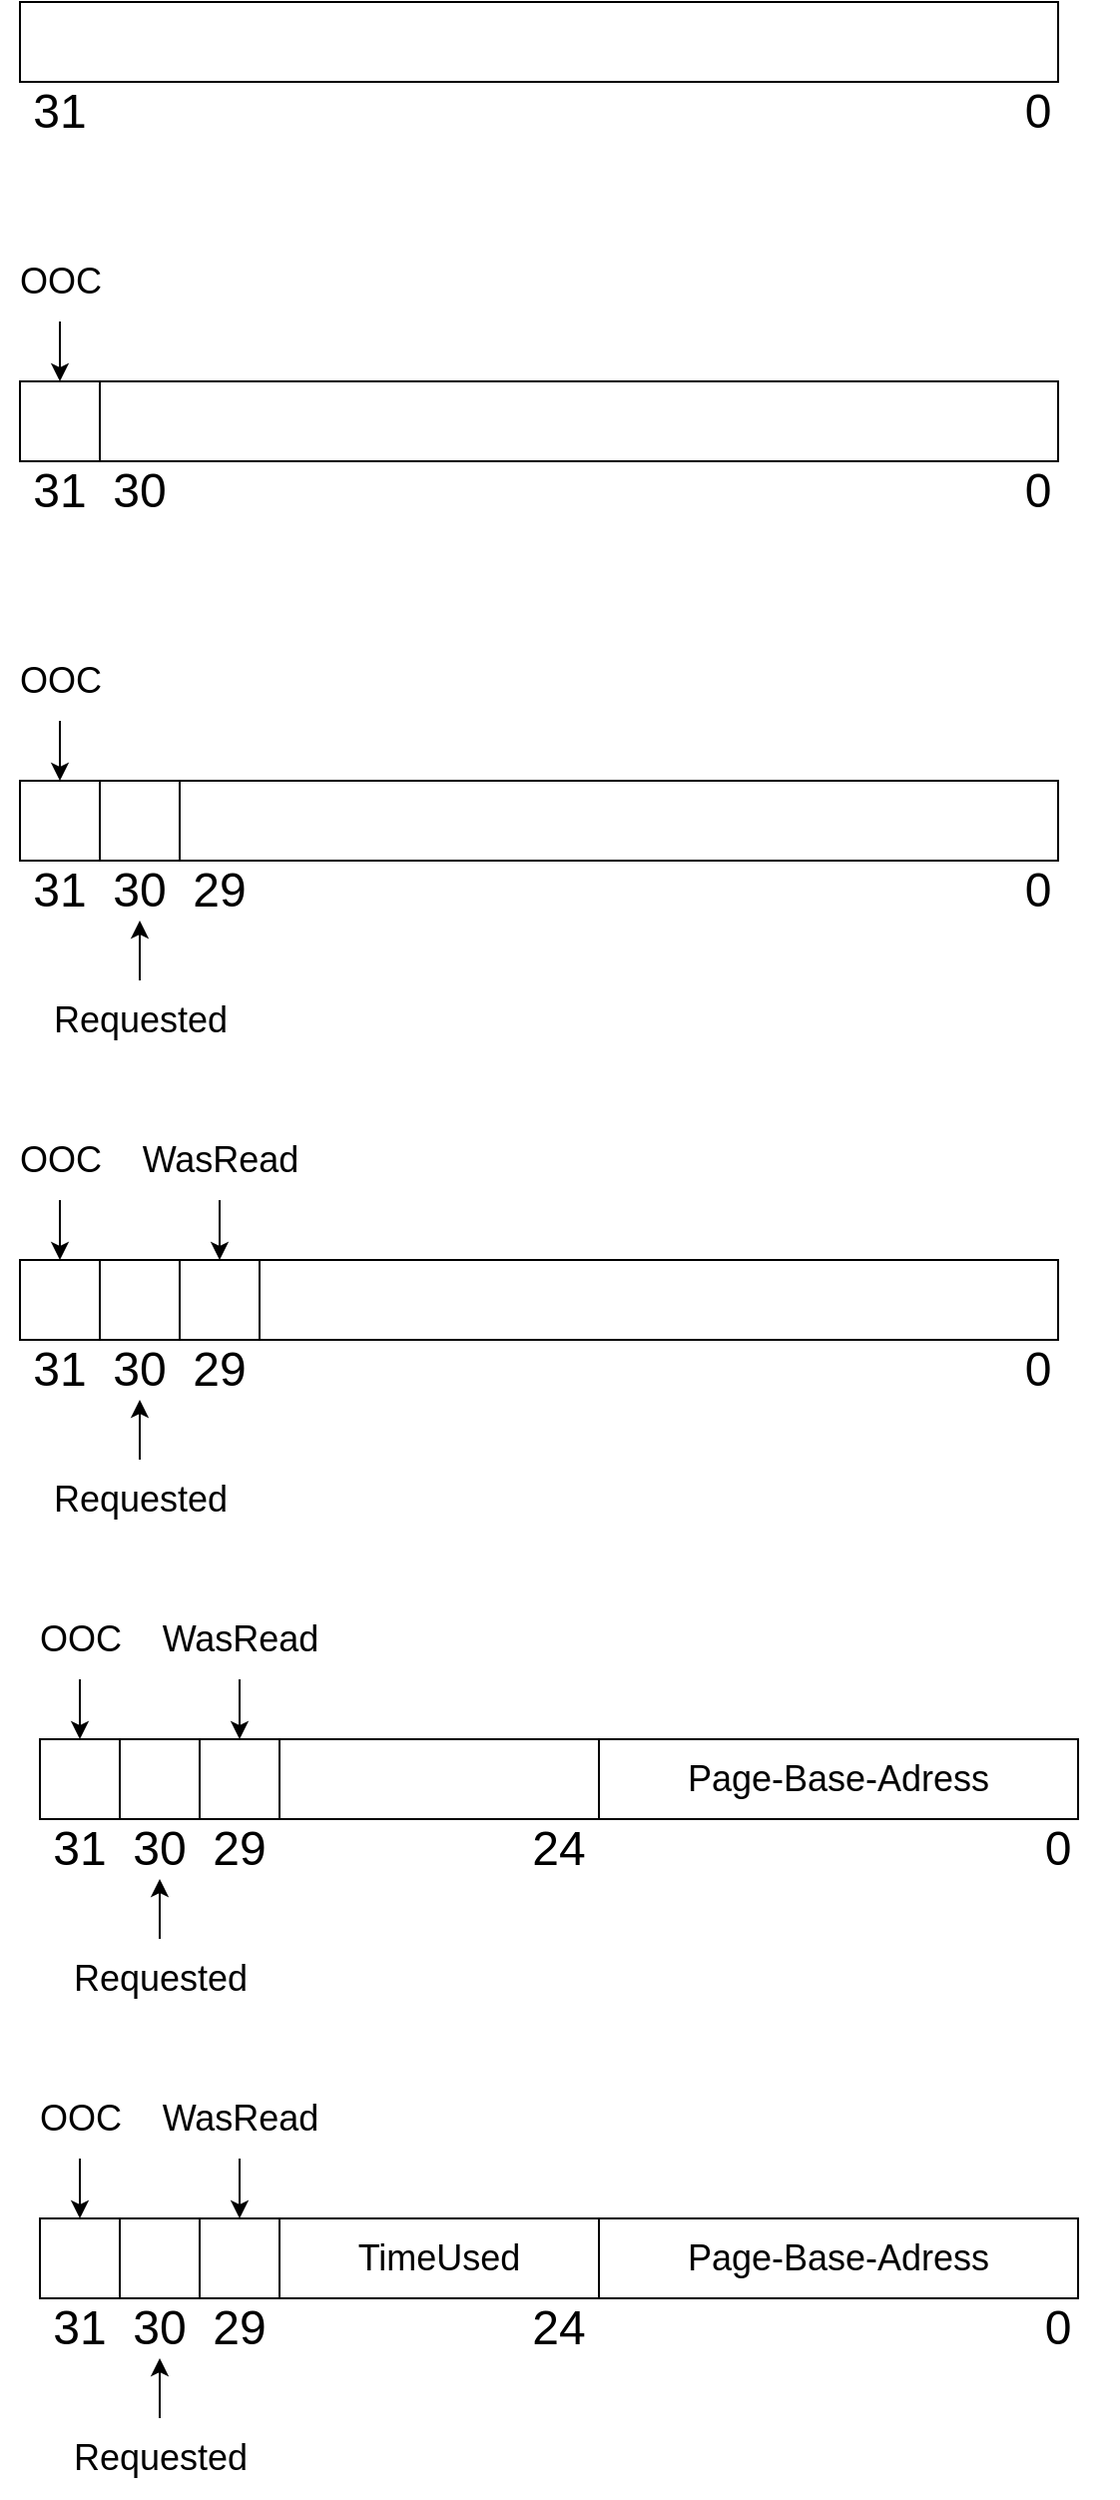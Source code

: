 <mxfile version="26.0.7">
  <diagram name="Page-1" id="szbxBx5beRuzrxlYbV0m">
    <mxGraphModel dx="371" dy="598" grid="1" gridSize="10" guides="1" tooltips="1" connect="1" arrows="1" fold="1" page="1" pageScale="1" pageWidth="850" pageHeight="1100" math="0" shadow="0">
      <root>
        <mxCell id="0" />
        <mxCell id="1" parent="0" />
        <mxCell id="-w7tROycFm1QyogT2TyT-1" value="" style="rounded=0;whiteSpace=wrap;html=1;" vertex="1" parent="1">
          <mxGeometry x="200" y="350" width="480" height="40" as="geometry" />
        </mxCell>
        <mxCell id="-w7tROycFm1QyogT2TyT-4" value="" style="rounded=0;whiteSpace=wrap;html=1;" vertex="1" parent="1">
          <mxGeometry x="160" y="350" width="40" height="40" as="geometry" />
        </mxCell>
        <mxCell id="-w7tROycFm1QyogT2TyT-6" value="&lt;font style=&quot;font-size: 24px;&quot;&gt;0&lt;/font&gt;" style="text;html=1;align=center;verticalAlign=middle;whiteSpace=wrap;rounded=0;" vertex="1" parent="1">
          <mxGeometry x="640" y="390" width="60" height="30" as="geometry" />
        </mxCell>
        <mxCell id="-w7tROycFm1QyogT2TyT-9" value="&lt;font style=&quot;font-size: 24px;&quot;&gt;30&lt;/font&gt;" style="text;html=1;align=center;verticalAlign=middle;whiteSpace=wrap;rounded=0;" vertex="1" parent="1">
          <mxGeometry x="190" y="390" width="60" height="30" as="geometry" />
        </mxCell>
        <mxCell id="-w7tROycFm1QyogT2TyT-10" value="&lt;div&gt;&lt;font style=&quot;font-size: 24px;&quot;&gt;31&lt;/font&gt;&lt;/div&gt;" style="text;html=1;align=center;verticalAlign=middle;whiteSpace=wrap;rounded=0;" vertex="1" parent="1">
          <mxGeometry x="150" y="390" width="60" height="30" as="geometry" />
        </mxCell>
        <mxCell id="-w7tROycFm1QyogT2TyT-11" value="" style="rounded=0;whiteSpace=wrap;html=1;" vertex="1" parent="1">
          <mxGeometry x="160" y="160" width="520" height="40" as="geometry" />
        </mxCell>
        <mxCell id="-w7tROycFm1QyogT2TyT-12" value="&lt;font style=&quot;font-size: 24px;&quot;&gt;0&lt;/font&gt;" style="text;html=1;align=center;verticalAlign=middle;whiteSpace=wrap;rounded=0;" vertex="1" parent="1">
          <mxGeometry x="640" y="200" width="60" height="30" as="geometry" />
        </mxCell>
        <mxCell id="-w7tROycFm1QyogT2TyT-13" value="&lt;div&gt;&lt;font style=&quot;font-size: 24px;&quot;&gt;31&lt;/font&gt;&lt;/div&gt;" style="text;html=1;align=center;verticalAlign=middle;whiteSpace=wrap;rounded=0;" vertex="1" parent="1">
          <mxGeometry x="150" y="200" width="60" height="30" as="geometry" />
        </mxCell>
        <mxCell id="-w7tROycFm1QyogT2TyT-20" value="" style="edgeStyle=orthogonalEdgeStyle;rounded=0;orthogonalLoop=1;jettySize=auto;html=1;entryX=0.5;entryY=0;entryDx=0;entryDy=0;" edge="1" parent="1" source="-w7tROycFm1QyogT2TyT-18" target="-w7tROycFm1QyogT2TyT-4">
          <mxGeometry relative="1" as="geometry">
            <mxPoint x="160" y="330" as="targetPoint" />
          </mxGeometry>
        </mxCell>
        <mxCell id="-w7tROycFm1QyogT2TyT-18" value="&lt;font style=&quot;font-size: 18px;&quot;&gt;OOC&lt;/font&gt;" style="text;html=1;align=center;verticalAlign=middle;resizable=0;points=[];autosize=1;strokeColor=none;fillColor=none;" vertex="1" parent="1">
          <mxGeometry x="150" y="280" width="60" height="40" as="geometry" />
        </mxCell>
        <mxCell id="-w7tROycFm1QyogT2TyT-23" value="" style="rounded=0;whiteSpace=wrap;html=1;" vertex="1" parent="1">
          <mxGeometry x="240" y="550" width="440" height="40" as="geometry" />
        </mxCell>
        <mxCell id="-w7tROycFm1QyogT2TyT-26" value="" style="rounded=0;whiteSpace=wrap;html=1;" vertex="1" parent="1">
          <mxGeometry x="160" y="550" width="40" height="40" as="geometry" />
        </mxCell>
        <mxCell id="-w7tROycFm1QyogT2TyT-27" value="" style="rounded=0;whiteSpace=wrap;html=1;" vertex="1" parent="1">
          <mxGeometry x="200" y="550" width="40" height="40" as="geometry" />
        </mxCell>
        <mxCell id="-w7tROycFm1QyogT2TyT-28" value="&lt;font style=&quot;font-size: 24px;&quot;&gt;0&lt;/font&gt;" style="text;html=1;align=center;verticalAlign=middle;whiteSpace=wrap;rounded=0;" vertex="1" parent="1">
          <mxGeometry x="640" y="590" width="60" height="30" as="geometry" />
        </mxCell>
        <mxCell id="-w7tROycFm1QyogT2TyT-30" value="&lt;font style=&quot;font-size: 24px;&quot;&gt;29&lt;/font&gt;" style="text;html=1;align=center;verticalAlign=middle;whiteSpace=wrap;rounded=0;" vertex="1" parent="1">
          <mxGeometry x="230" y="590" width="60" height="30" as="geometry" />
        </mxCell>
        <mxCell id="-w7tROycFm1QyogT2TyT-31" value="&lt;font style=&quot;font-size: 24px;&quot;&gt;30&lt;/font&gt;" style="text;html=1;align=center;verticalAlign=middle;whiteSpace=wrap;rounded=0;" vertex="1" parent="1">
          <mxGeometry x="190" y="590" width="60" height="30" as="geometry" />
        </mxCell>
        <mxCell id="-w7tROycFm1QyogT2TyT-32" value="&lt;div&gt;&lt;font style=&quot;font-size: 24px;&quot;&gt;31&lt;/font&gt;&lt;/div&gt;" style="text;html=1;align=center;verticalAlign=middle;whiteSpace=wrap;rounded=0;" vertex="1" parent="1">
          <mxGeometry x="150" y="590" width="60" height="30" as="geometry" />
        </mxCell>
        <mxCell id="-w7tROycFm1QyogT2TyT-35" value="" style="edgeStyle=orthogonalEdgeStyle;rounded=0;orthogonalLoop=1;jettySize=auto;html=1;entryX=0.5;entryY=1;entryDx=0;entryDy=0;" edge="1" parent="1" source="-w7tROycFm1QyogT2TyT-36" target="-w7tROycFm1QyogT2TyT-31">
          <mxGeometry relative="1" as="geometry" />
        </mxCell>
        <mxCell id="-w7tROycFm1QyogT2TyT-36" value="&lt;font style=&quot;font-size: 18px;&quot;&gt;Requested&lt;/font&gt;" style="text;html=1;align=center;verticalAlign=middle;resizable=0;points=[];autosize=1;strokeColor=none;fillColor=none;" vertex="1" parent="1">
          <mxGeometry x="160" y="650" width="120" height="40" as="geometry" />
        </mxCell>
        <mxCell id="-w7tROycFm1QyogT2TyT-37" value="" style="edgeStyle=orthogonalEdgeStyle;rounded=0;orthogonalLoop=1;jettySize=auto;html=1;entryX=0.5;entryY=0;entryDx=0;entryDy=0;" edge="1" parent="1" source="-w7tROycFm1QyogT2TyT-38" target="-w7tROycFm1QyogT2TyT-26">
          <mxGeometry relative="1" as="geometry">
            <mxPoint x="160" y="530" as="targetPoint" />
          </mxGeometry>
        </mxCell>
        <mxCell id="-w7tROycFm1QyogT2TyT-38" value="&lt;font style=&quot;font-size: 18px;&quot;&gt;OOC&lt;/font&gt;" style="text;html=1;align=center;verticalAlign=middle;resizable=0;points=[];autosize=1;strokeColor=none;fillColor=none;" vertex="1" parent="1">
          <mxGeometry x="150" y="480" width="60" height="40" as="geometry" />
        </mxCell>
        <mxCell id="-w7tROycFm1QyogT2TyT-39" value="" style="rounded=0;whiteSpace=wrap;html=1;" vertex="1" parent="1">
          <mxGeometry x="280" y="790" width="400" height="40" as="geometry" />
        </mxCell>
        <mxCell id="-w7tROycFm1QyogT2TyT-41" value="" style="rounded=0;whiteSpace=wrap;html=1;" vertex="1" parent="1">
          <mxGeometry x="240" y="790" width="40" height="40" as="geometry" />
        </mxCell>
        <mxCell id="-w7tROycFm1QyogT2TyT-42" value="" style="rounded=0;whiteSpace=wrap;html=1;" vertex="1" parent="1">
          <mxGeometry x="160" y="790" width="40" height="40" as="geometry" />
        </mxCell>
        <mxCell id="-w7tROycFm1QyogT2TyT-43" value="" style="rounded=0;whiteSpace=wrap;html=1;" vertex="1" parent="1">
          <mxGeometry x="200" y="790" width="40" height="40" as="geometry" />
        </mxCell>
        <mxCell id="-w7tROycFm1QyogT2TyT-44" value="&lt;font style=&quot;font-size: 24px;&quot;&gt;0&lt;/font&gt;" style="text;html=1;align=center;verticalAlign=middle;whiteSpace=wrap;rounded=0;" vertex="1" parent="1">
          <mxGeometry x="640" y="830" width="60" height="30" as="geometry" />
        </mxCell>
        <mxCell id="-w7tROycFm1QyogT2TyT-46" value="&lt;font style=&quot;font-size: 24px;&quot;&gt;29&lt;/font&gt;" style="text;html=1;align=center;verticalAlign=middle;whiteSpace=wrap;rounded=0;" vertex="1" parent="1">
          <mxGeometry x="230" y="830" width="60" height="30" as="geometry" />
        </mxCell>
        <mxCell id="-w7tROycFm1QyogT2TyT-47" value="&lt;font style=&quot;font-size: 24px;&quot;&gt;30&lt;/font&gt;" style="text;html=1;align=center;verticalAlign=middle;whiteSpace=wrap;rounded=0;" vertex="1" parent="1">
          <mxGeometry x="190" y="830" width="60" height="30" as="geometry" />
        </mxCell>
        <mxCell id="-w7tROycFm1QyogT2TyT-48" value="&lt;div&gt;&lt;font style=&quot;font-size: 24px;&quot;&gt;31&lt;/font&gt;&lt;/div&gt;" style="text;html=1;align=center;verticalAlign=middle;whiteSpace=wrap;rounded=0;" vertex="1" parent="1">
          <mxGeometry x="150" y="830" width="60" height="30" as="geometry" />
        </mxCell>
        <mxCell id="-w7tROycFm1QyogT2TyT-49" value="" style="edgeStyle=orthogonalEdgeStyle;rounded=0;orthogonalLoop=1;jettySize=auto;html=1;entryX=0.5;entryY=0;entryDx=0;entryDy=0;" edge="1" parent="1" source="-w7tROycFm1QyogT2TyT-50" target="-w7tROycFm1QyogT2TyT-41">
          <mxGeometry relative="1" as="geometry">
            <mxPoint x="320" y="770" as="targetPoint" />
          </mxGeometry>
        </mxCell>
        <mxCell id="-w7tROycFm1QyogT2TyT-50" value="&lt;font style=&quot;font-size: 18px;&quot;&gt;WasRead&lt;/font&gt;" style="text;html=1;align=center;verticalAlign=middle;resizable=0;points=[];autosize=1;strokeColor=none;fillColor=none;" vertex="1" parent="1">
          <mxGeometry x="210" y="720" width="100" height="40" as="geometry" />
        </mxCell>
        <mxCell id="-w7tROycFm1QyogT2TyT-51" value="" style="edgeStyle=orthogonalEdgeStyle;rounded=0;orthogonalLoop=1;jettySize=auto;html=1;entryX=0.5;entryY=1;entryDx=0;entryDy=0;" edge="1" parent="1" source="-w7tROycFm1QyogT2TyT-52" target="-w7tROycFm1QyogT2TyT-47">
          <mxGeometry relative="1" as="geometry" />
        </mxCell>
        <mxCell id="-w7tROycFm1QyogT2TyT-52" value="&lt;font style=&quot;font-size: 18px;&quot;&gt;Requested&lt;/font&gt;" style="text;html=1;align=center;verticalAlign=middle;resizable=0;points=[];autosize=1;strokeColor=none;fillColor=none;" vertex="1" parent="1">
          <mxGeometry x="160" y="890" width="120" height="40" as="geometry" />
        </mxCell>
        <mxCell id="-w7tROycFm1QyogT2TyT-53" value="" style="edgeStyle=orthogonalEdgeStyle;rounded=0;orthogonalLoop=1;jettySize=auto;html=1;entryX=0.5;entryY=0;entryDx=0;entryDy=0;" edge="1" parent="1" source="-w7tROycFm1QyogT2TyT-54" target="-w7tROycFm1QyogT2TyT-42">
          <mxGeometry relative="1" as="geometry">
            <mxPoint x="160" y="770" as="targetPoint" />
          </mxGeometry>
        </mxCell>
        <mxCell id="-w7tROycFm1QyogT2TyT-54" value="&lt;font style=&quot;font-size: 18px;&quot;&gt;OOC&lt;/font&gt;" style="text;html=1;align=center;verticalAlign=middle;resizable=0;points=[];autosize=1;strokeColor=none;fillColor=none;" vertex="1" parent="1">
          <mxGeometry x="150" y="720" width="60" height="40" as="geometry" />
        </mxCell>
        <mxCell id="-w7tROycFm1QyogT2TyT-56" value="&lt;font style=&quot;font-size: 18px;&quot;&gt;Page-Base-Adress&lt;/font&gt;" style="rounded=0;whiteSpace=wrap;html=1;" vertex="1" parent="1">
          <mxGeometry x="450" y="1030" width="240" height="40" as="geometry" />
        </mxCell>
        <mxCell id="-w7tROycFm1QyogT2TyT-57" value="" style="rounded=0;whiteSpace=wrap;html=1;" vertex="1" parent="1">
          <mxGeometry x="290" y="1030" width="160" height="40" as="geometry" />
        </mxCell>
        <mxCell id="-w7tROycFm1QyogT2TyT-58" value="" style="rounded=0;whiteSpace=wrap;html=1;" vertex="1" parent="1">
          <mxGeometry x="250" y="1030" width="40" height="40" as="geometry" />
        </mxCell>
        <mxCell id="-w7tROycFm1QyogT2TyT-59" value="" style="rounded=0;whiteSpace=wrap;html=1;" vertex="1" parent="1">
          <mxGeometry x="170" y="1030" width="40" height="40" as="geometry" />
        </mxCell>
        <mxCell id="-w7tROycFm1QyogT2TyT-60" value="" style="rounded=0;whiteSpace=wrap;html=1;" vertex="1" parent="1">
          <mxGeometry x="210" y="1030" width="40" height="40" as="geometry" />
        </mxCell>
        <mxCell id="-w7tROycFm1QyogT2TyT-61" value="&lt;font style=&quot;font-size: 24px;&quot;&gt;0&lt;/font&gt;" style="text;html=1;align=center;verticalAlign=middle;whiteSpace=wrap;rounded=0;" vertex="1" parent="1">
          <mxGeometry x="650" y="1070" width="60" height="30" as="geometry" />
        </mxCell>
        <mxCell id="-w7tROycFm1QyogT2TyT-62" value="&lt;font style=&quot;font-size: 24px;&quot;&gt;24&lt;/font&gt;" style="text;html=1;align=center;verticalAlign=middle;whiteSpace=wrap;rounded=0;" vertex="1" parent="1">
          <mxGeometry x="400" y="1070" width="60" height="30" as="geometry" />
        </mxCell>
        <mxCell id="-w7tROycFm1QyogT2TyT-63" value="&lt;font style=&quot;font-size: 24px;&quot;&gt;29&lt;/font&gt;" style="text;html=1;align=center;verticalAlign=middle;whiteSpace=wrap;rounded=0;" vertex="1" parent="1">
          <mxGeometry x="240" y="1070" width="60" height="30" as="geometry" />
        </mxCell>
        <mxCell id="-w7tROycFm1QyogT2TyT-64" value="&lt;font style=&quot;font-size: 24px;&quot;&gt;30&lt;/font&gt;" style="text;html=1;align=center;verticalAlign=middle;whiteSpace=wrap;rounded=0;" vertex="1" parent="1">
          <mxGeometry x="200" y="1070" width="60" height="30" as="geometry" />
        </mxCell>
        <mxCell id="-w7tROycFm1QyogT2TyT-65" value="&lt;div&gt;&lt;font style=&quot;font-size: 24px;&quot;&gt;31&lt;/font&gt;&lt;/div&gt;" style="text;html=1;align=center;verticalAlign=middle;whiteSpace=wrap;rounded=0;" vertex="1" parent="1">
          <mxGeometry x="160" y="1070" width="60" height="30" as="geometry" />
        </mxCell>
        <mxCell id="-w7tROycFm1QyogT2TyT-66" value="" style="edgeStyle=orthogonalEdgeStyle;rounded=0;orthogonalLoop=1;jettySize=auto;html=1;entryX=0.5;entryY=0;entryDx=0;entryDy=0;" edge="1" parent="1" source="-w7tROycFm1QyogT2TyT-67" target="-w7tROycFm1QyogT2TyT-58">
          <mxGeometry relative="1" as="geometry">
            <mxPoint x="330" y="1010" as="targetPoint" />
          </mxGeometry>
        </mxCell>
        <mxCell id="-w7tROycFm1QyogT2TyT-67" value="&lt;font style=&quot;font-size: 18px;&quot;&gt;WasRead&lt;/font&gt;" style="text;html=1;align=center;verticalAlign=middle;resizable=0;points=[];autosize=1;strokeColor=none;fillColor=none;" vertex="1" parent="1">
          <mxGeometry x="220" y="960" width="100" height="40" as="geometry" />
        </mxCell>
        <mxCell id="-w7tROycFm1QyogT2TyT-68" value="" style="edgeStyle=orthogonalEdgeStyle;rounded=0;orthogonalLoop=1;jettySize=auto;html=1;entryX=0.5;entryY=1;entryDx=0;entryDy=0;" edge="1" parent="1" source="-w7tROycFm1QyogT2TyT-69" target="-w7tROycFm1QyogT2TyT-64">
          <mxGeometry relative="1" as="geometry" />
        </mxCell>
        <mxCell id="-w7tROycFm1QyogT2TyT-69" value="&lt;font style=&quot;font-size: 18px;&quot;&gt;Requested&lt;/font&gt;" style="text;html=1;align=center;verticalAlign=middle;resizable=0;points=[];autosize=1;strokeColor=none;fillColor=none;" vertex="1" parent="1">
          <mxGeometry x="170" y="1130" width="120" height="40" as="geometry" />
        </mxCell>
        <mxCell id="-w7tROycFm1QyogT2TyT-70" value="" style="edgeStyle=orthogonalEdgeStyle;rounded=0;orthogonalLoop=1;jettySize=auto;html=1;entryX=0.5;entryY=0;entryDx=0;entryDy=0;" edge="1" parent="1" source="-w7tROycFm1QyogT2TyT-71" target="-w7tROycFm1QyogT2TyT-59">
          <mxGeometry relative="1" as="geometry">
            <mxPoint x="170" y="1010" as="targetPoint" />
          </mxGeometry>
        </mxCell>
        <mxCell id="-w7tROycFm1QyogT2TyT-71" value="&lt;font style=&quot;font-size: 18px;&quot;&gt;OOC&lt;/font&gt;" style="text;html=1;align=center;verticalAlign=middle;resizable=0;points=[];autosize=1;strokeColor=none;fillColor=none;" vertex="1" parent="1">
          <mxGeometry x="160" y="960" width="60" height="40" as="geometry" />
        </mxCell>
        <mxCell id="-w7tROycFm1QyogT2TyT-72" value="&lt;font style=&quot;font-size: 18px;&quot;&gt;Page-Base-Adress&lt;/font&gt;" style="rounded=0;whiteSpace=wrap;html=1;" vertex="1" parent="1">
          <mxGeometry x="450" y="1270" width="240" height="40" as="geometry" />
        </mxCell>
        <mxCell id="-w7tROycFm1QyogT2TyT-73" value="&lt;font style=&quot;font-size: 18px;&quot;&gt;TimeUsed&lt;/font&gt;" style="rounded=0;whiteSpace=wrap;html=1;" vertex="1" parent="1">
          <mxGeometry x="290" y="1270" width="160" height="40" as="geometry" />
        </mxCell>
        <mxCell id="-w7tROycFm1QyogT2TyT-74" value="" style="rounded=0;whiteSpace=wrap;html=1;" vertex="1" parent="1">
          <mxGeometry x="250" y="1270" width="40" height="40" as="geometry" />
        </mxCell>
        <mxCell id="-w7tROycFm1QyogT2TyT-75" value="" style="rounded=0;whiteSpace=wrap;html=1;" vertex="1" parent="1">
          <mxGeometry x="170" y="1270" width="40" height="40" as="geometry" />
        </mxCell>
        <mxCell id="-w7tROycFm1QyogT2TyT-76" value="" style="rounded=0;whiteSpace=wrap;html=1;" vertex="1" parent="1">
          <mxGeometry x="210" y="1270" width="40" height="40" as="geometry" />
        </mxCell>
        <mxCell id="-w7tROycFm1QyogT2TyT-77" value="&lt;font style=&quot;font-size: 24px;&quot;&gt;0&lt;/font&gt;" style="text;html=1;align=center;verticalAlign=middle;whiteSpace=wrap;rounded=0;" vertex="1" parent="1">
          <mxGeometry x="650" y="1310" width="60" height="30" as="geometry" />
        </mxCell>
        <mxCell id="-w7tROycFm1QyogT2TyT-78" value="&lt;font style=&quot;font-size: 24px;&quot;&gt;24&lt;/font&gt;" style="text;html=1;align=center;verticalAlign=middle;whiteSpace=wrap;rounded=0;" vertex="1" parent="1">
          <mxGeometry x="400" y="1310" width="60" height="30" as="geometry" />
        </mxCell>
        <mxCell id="-w7tROycFm1QyogT2TyT-79" value="&lt;font style=&quot;font-size: 24px;&quot;&gt;29&lt;/font&gt;" style="text;html=1;align=center;verticalAlign=middle;whiteSpace=wrap;rounded=0;" vertex="1" parent="1">
          <mxGeometry x="240" y="1310" width="60" height="30" as="geometry" />
        </mxCell>
        <mxCell id="-w7tROycFm1QyogT2TyT-80" value="&lt;font style=&quot;font-size: 24px;&quot;&gt;30&lt;/font&gt;" style="text;html=1;align=center;verticalAlign=middle;whiteSpace=wrap;rounded=0;" vertex="1" parent="1">
          <mxGeometry x="200" y="1310" width="60" height="30" as="geometry" />
        </mxCell>
        <mxCell id="-w7tROycFm1QyogT2TyT-81" value="&lt;div&gt;&lt;font style=&quot;font-size: 24px;&quot;&gt;31&lt;/font&gt;&lt;/div&gt;" style="text;html=1;align=center;verticalAlign=middle;whiteSpace=wrap;rounded=0;" vertex="1" parent="1">
          <mxGeometry x="160" y="1310" width="60" height="30" as="geometry" />
        </mxCell>
        <mxCell id="-w7tROycFm1QyogT2TyT-82" value="" style="edgeStyle=orthogonalEdgeStyle;rounded=0;orthogonalLoop=1;jettySize=auto;html=1;entryX=0.5;entryY=0;entryDx=0;entryDy=0;" edge="1" parent="1" source="-w7tROycFm1QyogT2TyT-83" target="-w7tROycFm1QyogT2TyT-74">
          <mxGeometry relative="1" as="geometry">
            <mxPoint x="330" y="1250" as="targetPoint" />
          </mxGeometry>
        </mxCell>
        <mxCell id="-w7tROycFm1QyogT2TyT-83" value="&lt;font style=&quot;font-size: 18px;&quot;&gt;WasRead&lt;/font&gt;" style="text;html=1;align=center;verticalAlign=middle;resizable=0;points=[];autosize=1;strokeColor=none;fillColor=none;" vertex="1" parent="1">
          <mxGeometry x="220" y="1200" width="100" height="40" as="geometry" />
        </mxCell>
        <mxCell id="-w7tROycFm1QyogT2TyT-84" value="" style="edgeStyle=orthogonalEdgeStyle;rounded=0;orthogonalLoop=1;jettySize=auto;html=1;entryX=0.5;entryY=1;entryDx=0;entryDy=0;" edge="1" parent="1" source="-w7tROycFm1QyogT2TyT-85" target="-w7tROycFm1QyogT2TyT-80">
          <mxGeometry relative="1" as="geometry" />
        </mxCell>
        <mxCell id="-w7tROycFm1QyogT2TyT-85" value="&lt;font style=&quot;font-size: 18px;&quot;&gt;Requested&lt;/font&gt;" style="text;html=1;align=center;verticalAlign=middle;resizable=0;points=[];autosize=1;strokeColor=none;fillColor=none;" vertex="1" parent="1">
          <mxGeometry x="170" y="1370" width="120" height="40" as="geometry" />
        </mxCell>
        <mxCell id="-w7tROycFm1QyogT2TyT-86" value="" style="edgeStyle=orthogonalEdgeStyle;rounded=0;orthogonalLoop=1;jettySize=auto;html=1;entryX=0.5;entryY=0;entryDx=0;entryDy=0;" edge="1" parent="1" source="-w7tROycFm1QyogT2TyT-87" target="-w7tROycFm1QyogT2TyT-75">
          <mxGeometry relative="1" as="geometry">
            <mxPoint x="170" y="1250" as="targetPoint" />
          </mxGeometry>
        </mxCell>
        <mxCell id="-w7tROycFm1QyogT2TyT-87" value="&lt;font style=&quot;font-size: 18px;&quot;&gt;OOC&lt;/font&gt;" style="text;html=1;align=center;verticalAlign=middle;resizable=0;points=[];autosize=1;strokeColor=none;fillColor=none;" vertex="1" parent="1">
          <mxGeometry x="160" y="1200" width="60" height="40" as="geometry" />
        </mxCell>
      </root>
    </mxGraphModel>
  </diagram>
</mxfile>
